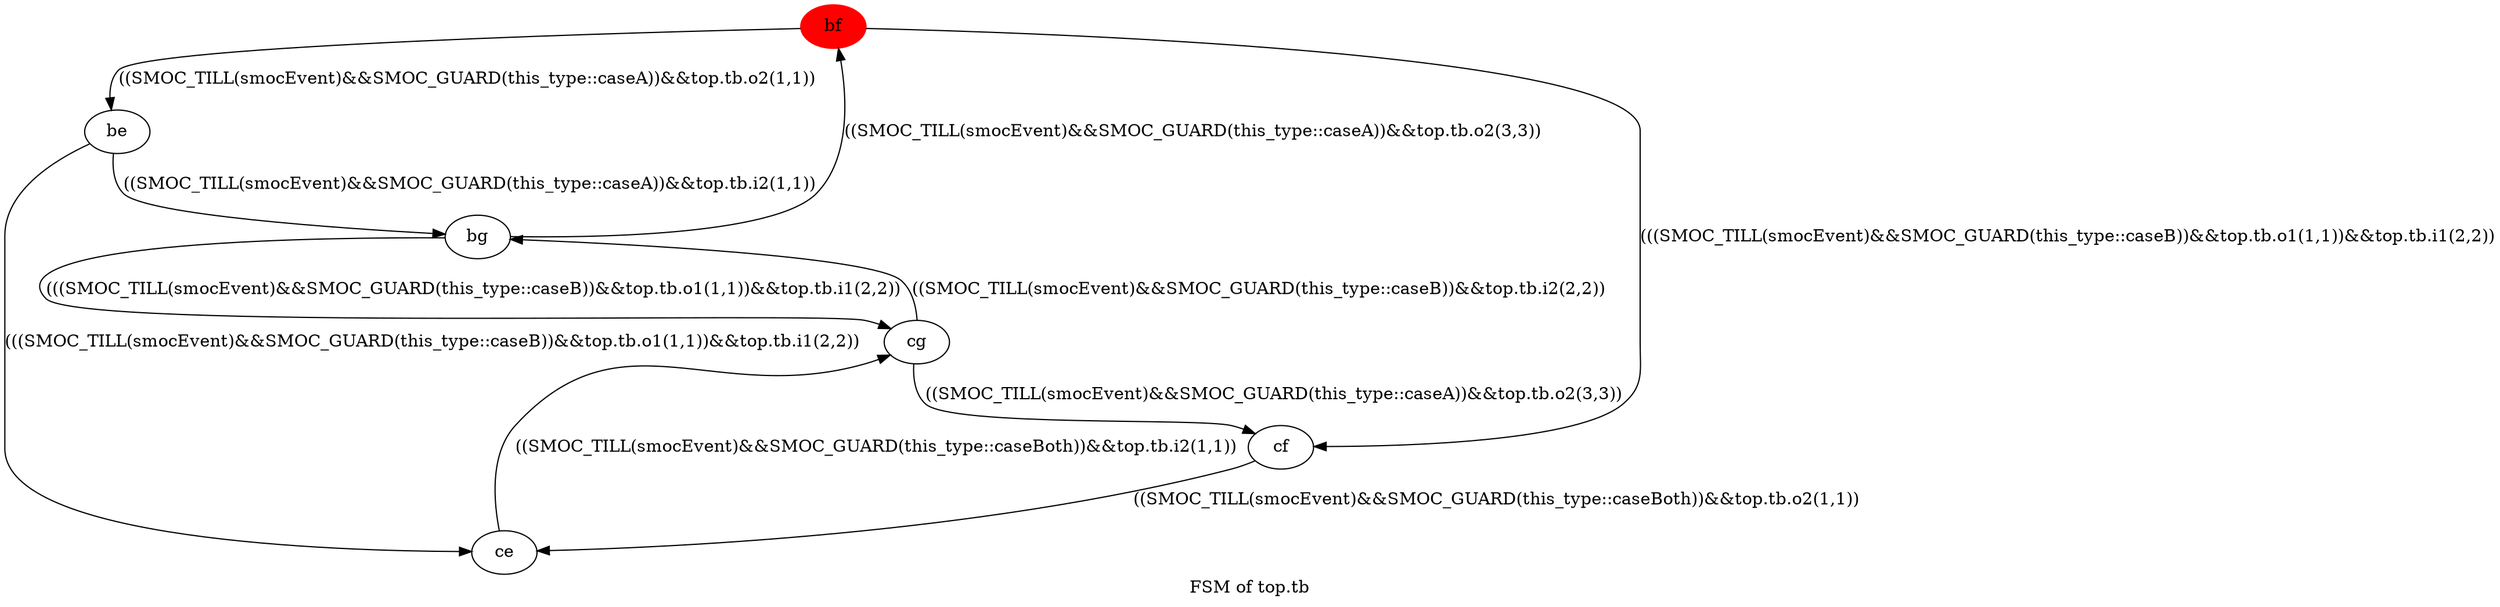 digraph G {
graph [label="FSM of top.tb"]
0[color="red" label="bf" style="filled"];
1[label="be"];
2[label="cf"];
3[label="bg"];
4[label="ce"];
5[label="cg"];
0->1 [label="((SMOC_TILL(smocEvent)&&SMOC_GUARD(this_type::caseA))&&top.tb.o2(1,1))"];
0->2 [label="(((SMOC_TILL(smocEvent)&&SMOC_GUARD(this_type::caseB))&&top.tb.o1(1,1))&&top.tb.i1(2,2))"];
1->3 [label="((SMOC_TILL(smocEvent)&&SMOC_GUARD(this_type::caseA))&&top.tb.i2(1,1))"];
1->4 [label="(((SMOC_TILL(smocEvent)&&SMOC_GUARD(this_type::caseB))&&top.tb.o1(1,1))&&top.tb.i1(2,2))"];
2->4 [label="((SMOC_TILL(smocEvent)&&SMOC_GUARD(this_type::caseBoth))&&top.tb.o2(1,1))"];
3->0 [label="((SMOC_TILL(smocEvent)&&SMOC_GUARD(this_type::caseA))&&top.tb.o2(3,3))"];
3->5 [label="(((SMOC_TILL(smocEvent)&&SMOC_GUARD(this_type::caseB))&&top.tb.o1(1,1))&&top.tb.i1(2,2))"];
4->5 [label="((SMOC_TILL(smocEvent)&&SMOC_GUARD(this_type::caseBoth))&&top.tb.i2(1,1))"];
5->2 [label="((SMOC_TILL(smocEvent)&&SMOC_GUARD(this_type::caseA))&&top.tb.o2(3,3))"];
5->3 [label="((SMOC_TILL(smocEvent)&&SMOC_GUARD(this_type::caseB))&&top.tb.i2(2,2))"];
}
digraph G {
graph [label="FSM of top.transform"]
0[color="red" label="y.a.b,y.d.f" style="filled"];
1[label="y.a.c,y.d.f"];
2[label="y.a.b,y.d.e"];
3[label="y.a.b,y.d.g"];
4[label="y.a.c,y.d.g"];
5[label="y.a.c,y.d.e"];
0->1 [label="(top.transform.i1(1,1)&&top.transform.o1(2,2))"];
0->2 [label="top.transform.i2(1,1)"];
0->3 [label="top.transform.o2(1,1)"];
1->5 [label="top.transform.i2(1,1)"];
1->4 [label="top.transform.o2(1,1)"];
2->5 [label="(top.transform.i1(1,1)&&top.transform.o1(2,2))"];
2->3 [label="top.transform.o2(1,1)"];
3->4 [label="(top.transform.i1(1,1)&&top.transform.o1(2,2))"];
3->0 [label="top.transform.i2(3,3)"];
4->3 [label="top.transform.o2(2,2)"];
4->1 [label="top.transform.i2(3,3)"];
5->4 [label="top.transform.o2(1,1)"];
}
